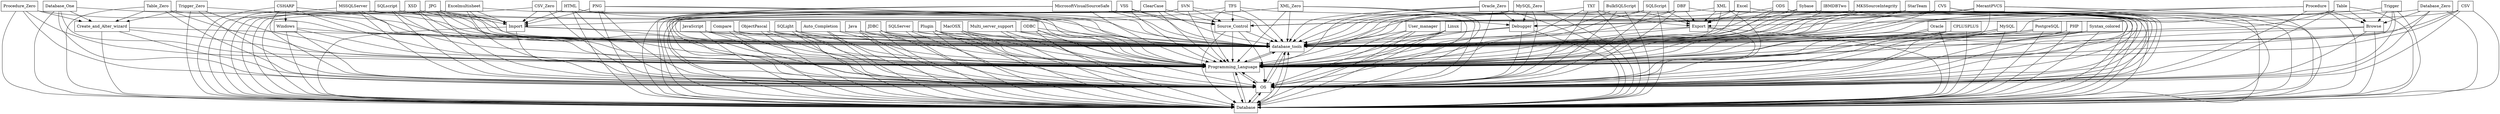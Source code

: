 digraph{
graph [rankdir=TB];
node [shape=box];
edge [arrowhead=normal];
0[label="Oracle_Zero",]
1[label="PostgreSQL",]
2[label="CSHARP",]
3[label="Procedure_Zero",]
4[label="MicrosoftVisualSourceSafe",]
5[label="MKSSourceIntegrity",]
6[label="MSSQLServer",]
7[label="SQLight",]
8[label="Java",]
9[label="JDBC",]
10[label="MacOSX",]
11[label="JPG",]
12[label="SQLServer",]
13[label="HTML",]
14[label="PNG",]
15[label="Plugin",]
16[label="Debugger",]
17[label="User_manager",]
18[label="CSV",]
19[label="Database_One",]
20[label="StarTeam",]
21[label="TXT",]
22[label="Sybase",]
23[label="Export",]
24[label="Linux",]
25[label="database_tools",]
26[label="SQLscript",]
27[label="Source_Control",]
28[label="IBMDBTwo",]
29[label="Programming_Language",]
30[label="CVS",]
31[label="JavaScript",]
32[label="BulkSQLScript",]
33[label="Import",]
34[label="Database",]
35[label="SQLScript",]
36[label="Procedure",]
37[label="Table",]
38[label="Compare",]
39[label="Trigger",]
40[label="MerantPVCS",]
41[label="ObjectPascal",]
42[label="Auto_Completion",]
43[label="Database_Zero",]
44[label="Multi_server_support",]
45[label="ODBC",]
46[label="Oracle",]
47[label="CPLUSPLUS",]
48[label="XSD",]
49[label="MySQL",]
50[label="Table_Zero",]
51[label="Create_and_Alter_wizard",]
52[label="OS",]
53[label="VSS",]
54[label="ClearCase",]
55[label="DBF",]
56[label="Excelmultisheet",]
57[label="Windows",]
58[label="MySQL_Zero",]
59[label="PHP",]
60[label="Syntax_colored",]
61[label="CSV_Zero",]
62[label="XML",]
63[label="Trigger_Zero",]
64[label="Excel",]
65[label="Browse",]
66[label="SVN",]
67[label="TFS",]
68[label="XML_Zero",]
69[label="ODS",]
0->16[label="",]
0->25[label="",]
0->29[label="",]
0->34[label="",]
0->52[label="",]
1->25[label="",]
1->29[label="",]
1->34[label="",]
1->52[label="",]
2->25[label="",]
2->29[label="",]
2->34[label="",]
2->52[label="",]
2->57[label="",]
3->25[label="",]
3->29[label="",]
3->34[label="",]
3->51[label="",]
3->52[label="",]
4->25[label="",]
4->27[label="",]
4->29[label="",]
4->34[label="",]
4->52[label="",]
5->25[label="",]
5->27[label="",]
5->29[label="",]
5->34[label="",]
5->52[label="",]
6->16[label="",]
6->25[label="",]
6->29[label="",]
6->34[label="",]
6->52[label="",]
7->25[label="",]
7->29[label="",]
7->34[label="",]
7->52[label="",]
8->25[label="",]
8->29[label="",]
8->34[label="",]
8->52[label="",]
9->25[label="",]
9->29[label="",]
9->34[label="",]
9->52[label="",]
10->25[label="",]
10->29[label="",]
10->34[label="",]
10->52[label="",]
11->25[label="",]
11->29[label="",]
11->33[label="",]
11->34[label="",]
11->52[label="",]
12->25[label="",]
12->29[label="",]
12->34[label="",]
12->52[label="",]
13->25[label="",]
13->29[label="",]
13->33[label="",]
13->34[label="",]
13->52[label="",]
14->25[label="",]
14->29[label="",]
14->33[label="",]
14->34[label="",]
14->52[label="",]
15->25[label="",]
15->29[label="",]
15->34[label="",]
15->52[label="",]
16->25[label="",]
16->29[label="",]
16->34[label="",]
16->52[label="",]
17->25[label="",]
17->29[label="",]
17->34[label="",]
17->52[label="",]
18->23[label="",]
18->25[label="",]
18->29[label="",]
18->34[label="",]
18->52[label="",]
19->25[label="",]
19->29[label="",]
19->34[label="",]
19->51[label="",]
19->52[label="",]
20->25[label="",]
20->27[label="",]
20->29[label="",]
20->34[label="",]
20->52[label="",]
21->23[label="",]
21->25[label="",]
21->29[label="",]
21->34[label="",]
21->52[label="",]
22->16[label="",]
22->25[label="",]
22->29[label="",]
22->34[label="",]
22->52[label="",]
23->25[label="",]
23->29[label="",]
23->34[label="",]
23->52[label="",]
24->25[label="",]
24->29[label="",]
24->34[label="",]
24->52[label="",]
25->29[label="",]
25->34[label="",]
25->52[label="",]
26->25[label="",]
26->29[label="",]
26->33[label="",]
26->34[label="",]
26->52[label="",]
27->25[label="",]
27->29[label="",]
27->34[label="",]
27->52[label="",]
28->16[label="",]
28->25[label="",]
28->29[label="",]
28->34[label="",]
28->52[label="",]
29->25[label="",]
29->34[label="",]
29->52[label="",]
30->25[label="",]
30->27[label="",]
30->29[label="",]
30->34[label="",]
30->52[label="",]
31->25[label="",]
31->29[label="",]
31->34[label="",]
31->52[label="",]
32->23[label="",]
32->25[label="",]
32->29[label="",]
32->34[label="",]
32->52[label="",]
33->25[label="",]
33->29[label="",]
33->34[label="",]
33->52[label="",]
34->25[label="",]
34->29[label="",]
34->52[label="",]
35->23[label="",]
35->25[label="",]
35->29[label="",]
35->34[label="",]
35->52[label="",]
36->25[label="",]
36->29[label="",]
36->34[label="",]
36->52[label="",]
36->65[label="",]
37->25[label="",]
37->29[label="",]
37->34[label="",]
37->52[label="",]
37->65[label="",]
38->25[label="",]
38->29[label="",]
38->34[label="",]
38->52[label="",]
39->25[label="",]
39->29[label="",]
39->34[label="",]
39->52[label="",]
39->65[label="",]
40->25[label="",]
40->27[label="",]
40->29[label="",]
40->34[label="",]
40->52[label="",]
41->25[label="",]
41->29[label="",]
41->34[label="",]
41->52[label="",]
42->25[label="",]
42->29[label="",]
42->34[label="",]
42->52[label="",]
43->25[label="",]
43->29[label="",]
43->34[label="",]
43->52[label="",]
43->65[label="",]
44->25[label="",]
44->29[label="",]
44->34[label="",]
44->52[label="",]
45->25[label="",]
45->29[label="",]
45->34[label="",]
45->52[label="",]
46->25[label="",]
46->29[label="",]
46->34[label="",]
46->52[label="",]
47->25[label="",]
47->29[label="",]
47->34[label="",]
47->52[label="",]
48->25[label="",]
48->29[label="",]
48->33[label="",]
48->34[label="",]
48->52[label="",]
49->25[label="",]
49->29[label="",]
49->34[label="",]
49->52[label="",]
50->25[label="",]
50->29[label="",]
50->34[label="",]
50->51[label="",]
50->52[label="",]
51->25[label="",]
51->29[label="",]
51->34[label="",]
51->52[label="",]
52->25[label="",]
52->29[label="",]
52->34[label="",]
53->25[label="",]
53->27[label="",]
53->29[label="",]
53->34[label="",]
53->52[label="",]
54->25[label="",]
54->27[label="",]
54->29[label="",]
54->34[label="",]
54->52[label="",]
55->23[label="",]
55->25[label="",]
55->29[label="",]
55->34[label="",]
55->52[label="",]
56->25[label="",]
56->29[label="",]
56->33[label="",]
56->34[label="",]
56->52[label="",]
57->25[label="",]
57->29[label="",]
57->34[label="",]
57->52[label="",]
58->16[label="",]
58->25[label="",]
58->29[label="",]
58->34[label="",]
58->52[label="",]
59->25[label="",]
59->29[label="",]
59->34[label="",]
59->52[label="",]
60->25[label="",]
60->29[label="",]
60->34[label="",]
60->52[label="",]
61->25[label="",]
61->29[label="",]
61->33[label="",]
61->34[label="",]
61->52[label="",]
62->23[label="",]
62->25[label="",]
62->29[label="",]
62->34[label="",]
62->52[label="",]
63->25[label="",]
63->29[label="",]
63->34[label="",]
63->51[label="",]
63->52[label="",]
64->23[label="",]
64->25[label="",]
64->29[label="",]
64->34[label="",]
64->52[label="",]
65->25[label="",]
65->29[label="",]
65->34[label="",]
65->52[label="",]
66->25[label="",]
66->27[label="",]
66->29[label="",]
66->34[label="",]
66->52[label="",]
67->25[label="",]
67->27[label="",]
67->29[label="",]
67->34[label="",]
67->52[label="",]
68->25[label="",]
68->29[label="",]
68->33[label="",]
68->34[label="",]
68->52[label="",]
69->23[label="",]
69->25[label="",]
69->29[label="",]
69->34[label="",]
69->52[label="",]
}
